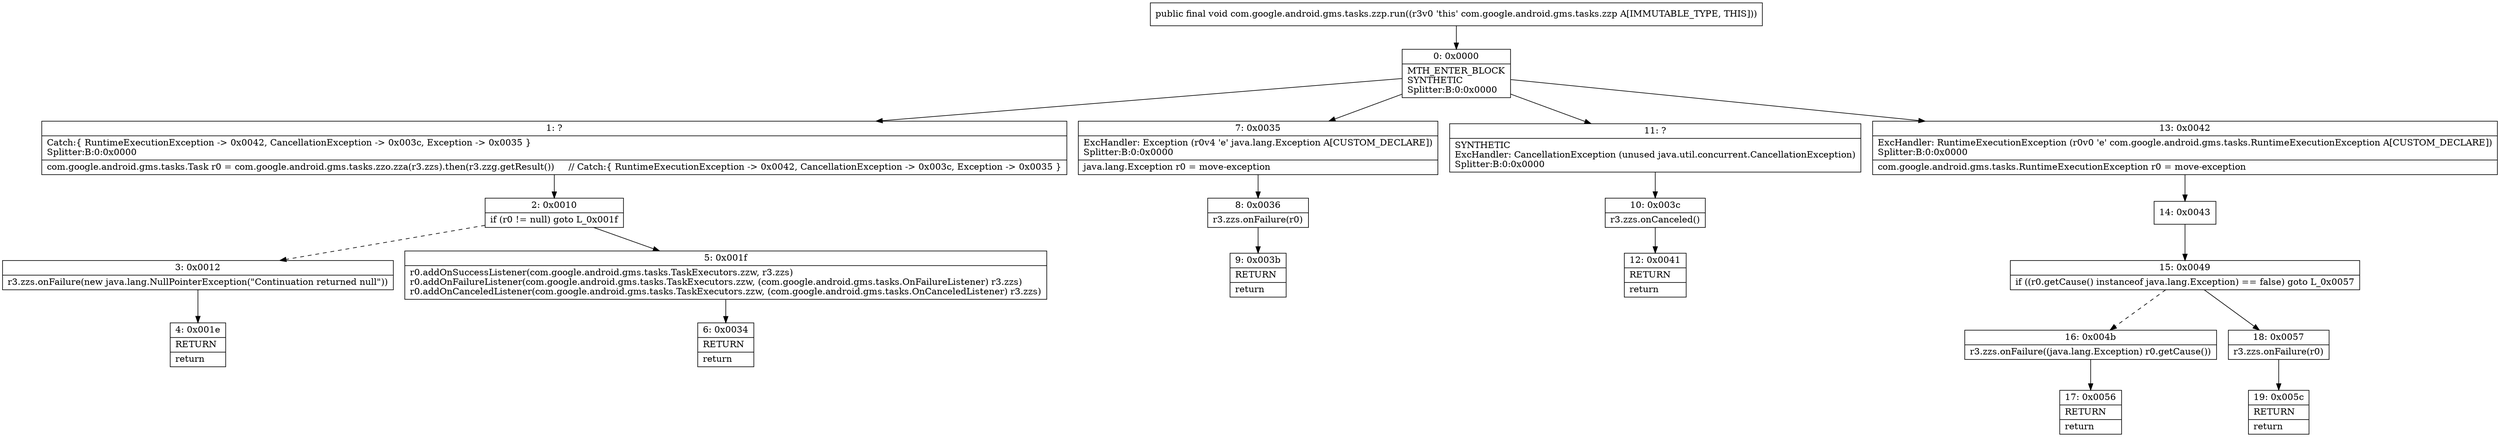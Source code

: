 digraph "CFG forcom.google.android.gms.tasks.zzp.run()V" {
Node_0 [shape=record,label="{0\:\ 0x0000|MTH_ENTER_BLOCK\lSYNTHETIC\lSplitter:B:0:0x0000\l}"];
Node_1 [shape=record,label="{1\:\ ?|Catch:\{ RuntimeExecutionException \-\> 0x0042, CancellationException \-\> 0x003c, Exception \-\> 0x0035 \}\lSplitter:B:0:0x0000\l|com.google.android.gms.tasks.Task r0 = com.google.android.gms.tasks.zzo.zza(r3.zzs).then(r3.zzg.getResult())     \/\/ Catch:\{ RuntimeExecutionException \-\> 0x0042, CancellationException \-\> 0x003c, Exception \-\> 0x0035 \}\l}"];
Node_2 [shape=record,label="{2\:\ 0x0010|if (r0 != null) goto L_0x001f\l}"];
Node_3 [shape=record,label="{3\:\ 0x0012|r3.zzs.onFailure(new java.lang.NullPointerException(\"Continuation returned null\"))\l}"];
Node_4 [shape=record,label="{4\:\ 0x001e|RETURN\l|return\l}"];
Node_5 [shape=record,label="{5\:\ 0x001f|r0.addOnSuccessListener(com.google.android.gms.tasks.TaskExecutors.zzw, r3.zzs)\lr0.addOnFailureListener(com.google.android.gms.tasks.TaskExecutors.zzw, (com.google.android.gms.tasks.OnFailureListener) r3.zzs)\lr0.addOnCanceledListener(com.google.android.gms.tasks.TaskExecutors.zzw, (com.google.android.gms.tasks.OnCanceledListener) r3.zzs)\l}"];
Node_6 [shape=record,label="{6\:\ 0x0034|RETURN\l|return\l}"];
Node_7 [shape=record,label="{7\:\ 0x0035|ExcHandler: Exception (r0v4 'e' java.lang.Exception A[CUSTOM_DECLARE])\lSplitter:B:0:0x0000\l|java.lang.Exception r0 = move\-exception\l}"];
Node_8 [shape=record,label="{8\:\ 0x0036|r3.zzs.onFailure(r0)\l}"];
Node_9 [shape=record,label="{9\:\ 0x003b|RETURN\l|return\l}"];
Node_10 [shape=record,label="{10\:\ 0x003c|r3.zzs.onCanceled()\l}"];
Node_11 [shape=record,label="{11\:\ ?|SYNTHETIC\lExcHandler: CancellationException (unused java.util.concurrent.CancellationException)\lSplitter:B:0:0x0000\l}"];
Node_12 [shape=record,label="{12\:\ 0x0041|RETURN\l|return\l}"];
Node_13 [shape=record,label="{13\:\ 0x0042|ExcHandler: RuntimeExecutionException (r0v0 'e' com.google.android.gms.tasks.RuntimeExecutionException A[CUSTOM_DECLARE])\lSplitter:B:0:0x0000\l|com.google.android.gms.tasks.RuntimeExecutionException r0 = move\-exception\l}"];
Node_14 [shape=record,label="{14\:\ 0x0043}"];
Node_15 [shape=record,label="{15\:\ 0x0049|if ((r0.getCause() instanceof java.lang.Exception) == false) goto L_0x0057\l}"];
Node_16 [shape=record,label="{16\:\ 0x004b|r3.zzs.onFailure((java.lang.Exception) r0.getCause())\l}"];
Node_17 [shape=record,label="{17\:\ 0x0056|RETURN\l|return\l}"];
Node_18 [shape=record,label="{18\:\ 0x0057|r3.zzs.onFailure(r0)\l}"];
Node_19 [shape=record,label="{19\:\ 0x005c|RETURN\l|return\l}"];
MethodNode[shape=record,label="{public final void com.google.android.gms.tasks.zzp.run((r3v0 'this' com.google.android.gms.tasks.zzp A[IMMUTABLE_TYPE, THIS])) }"];
MethodNode -> Node_0;
Node_0 -> Node_1;
Node_0 -> Node_13;
Node_0 -> Node_11;
Node_0 -> Node_7;
Node_1 -> Node_2;
Node_2 -> Node_3[style=dashed];
Node_2 -> Node_5;
Node_3 -> Node_4;
Node_5 -> Node_6;
Node_7 -> Node_8;
Node_8 -> Node_9;
Node_10 -> Node_12;
Node_11 -> Node_10;
Node_13 -> Node_14;
Node_14 -> Node_15;
Node_15 -> Node_16[style=dashed];
Node_15 -> Node_18;
Node_16 -> Node_17;
Node_18 -> Node_19;
}

